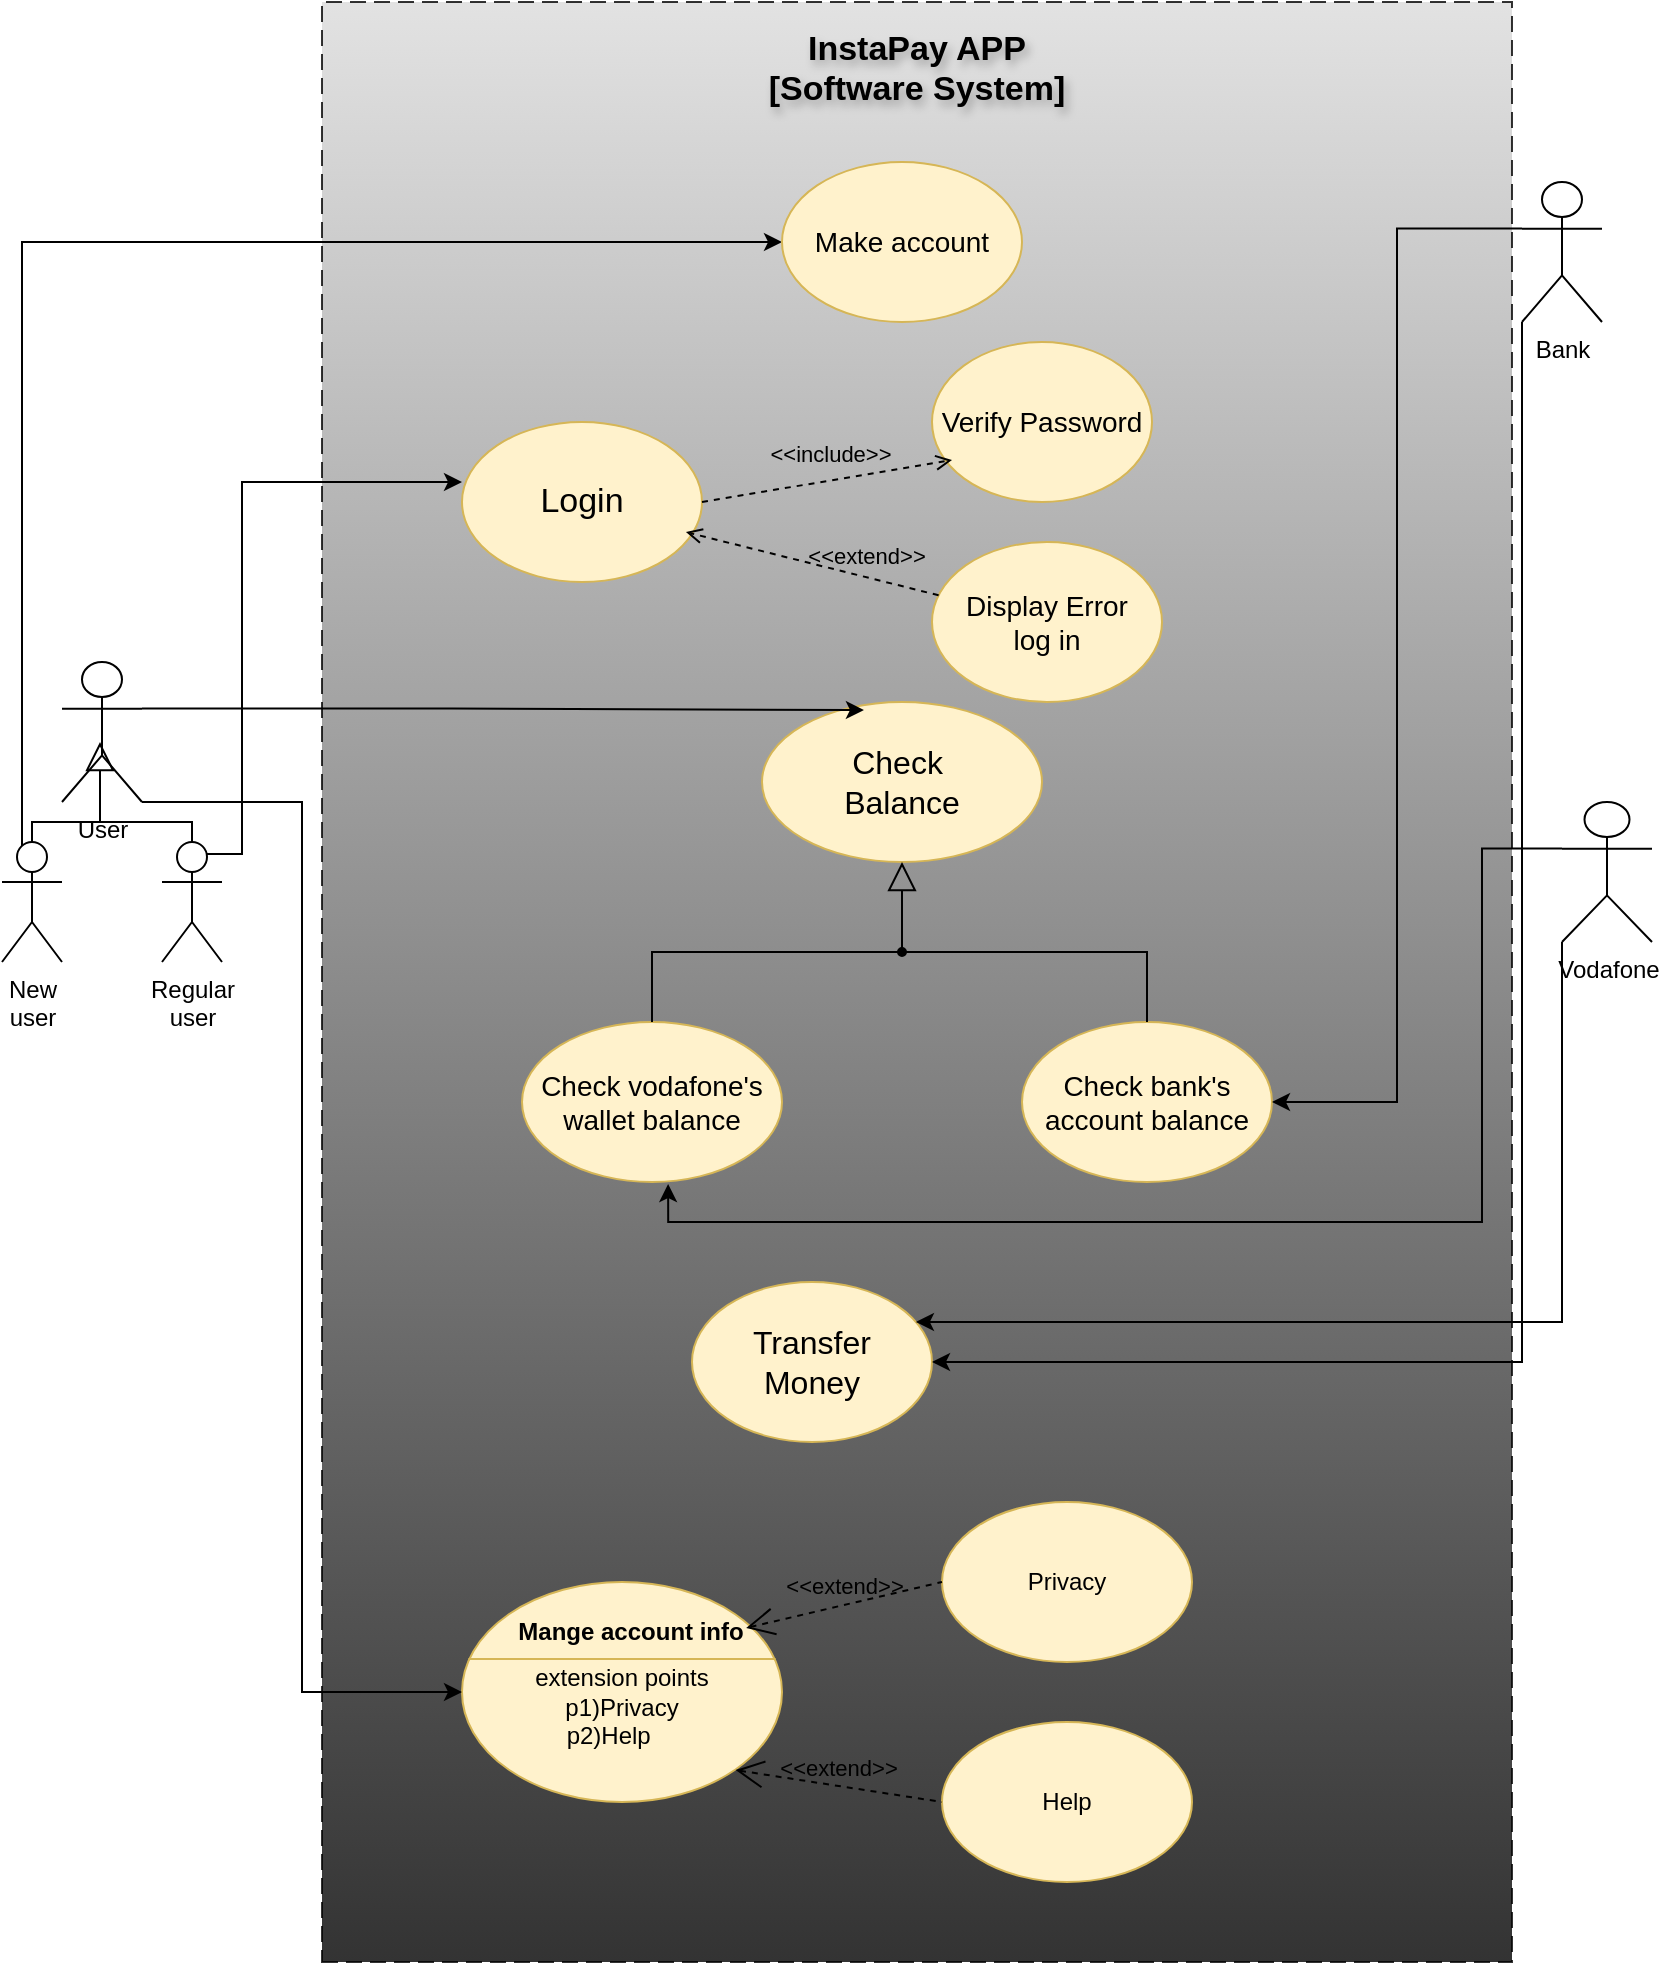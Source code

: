 <mxfile version="25.0.1">
  <diagram id="C5RBs43oDa-KdzZeNtuy" name="Page-1">
    <mxGraphModel dx="880" dy="529" grid="1" gridSize="10" guides="1" tooltips="1" connect="1" arrows="1" fold="1" page="1" pageScale="1" pageWidth="827" pageHeight="1169" background="none" math="0" shadow="0">
      <root>
        <mxCell id="WIyWlLk6GJQsqaUBKTNV-0" />
        <mxCell id="WIyWlLk6GJQsqaUBKTNV-1" parent="WIyWlLk6GJQsqaUBKTNV-0" />
        <object placeholders="1" c4Name="InstaPay APP" c4Type="SystemScopeBoundary" c4Application="Software System" label="%c4Name%&lt;br&gt;[%c4Application%]" id="wq40zb9lQaKxEZ9UK5ey-11">
          <mxCell style="rounded=0;fontSize=17;dashed=1;arcSize=20;fillColor=#DBDBDB;strokeColor=default;labelBackgroundColor=none;align=center;verticalAlign=top;labelBorderColor=none;spacingTop=0;spacing=9;dashPattern=8 4;metaEdit=1;rotatable=0;perimeter=rectanglePerimeter;noLabel=0;labelPadding=0;allowArrows=0;connectable=0;expand=0;recursiveResize=0;editable=1;pointerEvents=0;absoluteArcSize=1;points=[[0.25,0,0],[0.5,0,0],[0.75,0,0],[1,0.25,0],[1,0.5,0],[1,0.75,0],[0.75,1,0],[0.5,1,0],[0.25,1,0],[0,0.75,0],[0,0.5,0],[0,0.25,0]];fillStyle=auto;gradientColor=default;gradientDirection=north;strokeWidth=1;perimeterSpacing=0;opacity=80;glass=0;shadow=0;fontStyle=1;fontFamily=Helvetica;labelPosition=center;verticalLabelPosition=middle;textDirection=ltr;textShadow=1;whiteSpace=wrap;html=1;spacingLeft=0;spacingBottom=0;spacingRight=0;direction=east;flipH=0;flipV=1;container=0;" parent="WIyWlLk6GJQsqaUBKTNV-1" vertex="1">
            <mxGeometry x="160" y="50" width="595" height="980" as="geometry" />
          </mxCell>
        </object>
        <object label="Login" id="wq40zb9lQaKxEZ9UK5ey-12">
          <mxCell style="ellipse;whiteSpace=wrap;html=1;fillColor=#fff2cc;strokeColor=#d6b656;fontStyle=0;fontSize=17;" parent="WIyWlLk6GJQsqaUBKTNV-1" vertex="1">
            <mxGeometry x="230" y="260" width="120" height="80" as="geometry" />
          </mxCell>
        </object>
        <mxCell id="wq40zb9lQaKxEZ9UK5ey-13" value="Verify Password" style="ellipse;whiteSpace=wrap;html=1;fontSize=14;fillColor=#fff2cc;strokeColor=#d6b656;" parent="WIyWlLk6GJQsqaUBKTNV-1" vertex="1">
          <mxGeometry x="465" y="220" width="110" height="80" as="geometry" />
        </mxCell>
        <mxCell id="wq40zb9lQaKxEZ9UK5ey-14" value="Display Error&lt;div style=&quot;font-size: 14px;&quot;&gt;log in&lt;/div&gt;" style="ellipse;whiteSpace=wrap;html=1;fillColor=#fff2cc;strokeColor=#d6b656;fontSize=14;" parent="WIyWlLk6GJQsqaUBKTNV-1" vertex="1">
          <mxGeometry x="465" y="320" width="115" height="80" as="geometry" />
        </mxCell>
        <mxCell id="wq40zb9lQaKxEZ9UK5ey-15" value="&amp;lt;&amp;lt;include&amp;gt;&amp;gt;" style="html=1;verticalAlign=bottom;labelBackgroundColor=none;endArrow=open;endFill=0;dashed=1;rounded=0;entryX=0.091;entryY=0.738;entryDx=0;entryDy=0;entryPerimeter=0;exitX=1;exitY=0.5;exitDx=0;exitDy=0;" parent="WIyWlLk6GJQsqaUBKTNV-1" source="wq40zb9lQaKxEZ9UK5ey-12" target="wq40zb9lQaKxEZ9UK5ey-13" edge="1">
          <mxGeometry x="0.042" y="4" width="160" relative="1" as="geometry">
            <mxPoint x="330" y="180" as="sourcePoint" />
            <mxPoint x="490" y="180" as="targetPoint" />
            <Array as="points" />
            <mxPoint as="offset" />
          </mxGeometry>
        </mxCell>
        <mxCell id="wq40zb9lQaKxEZ9UK5ey-18" value="&amp;lt;&amp;lt;extend&amp;gt;&amp;gt;" style="html=1;verticalAlign=bottom;labelBackgroundColor=none;endArrow=open;endFill=0;dashed=1;rounded=0;entryX=0.933;entryY=0.688;entryDx=0;entryDy=0;entryPerimeter=0;" parent="WIyWlLk6GJQsqaUBKTNV-1" source="wq40zb9lQaKxEZ9UK5ey-14" target="wq40zb9lQaKxEZ9UK5ey-12" edge="1">
          <mxGeometry x="-0.414" y="-1" width="160" relative="1" as="geometry">
            <mxPoint x="330" y="180" as="sourcePoint" />
            <mxPoint x="490" y="180" as="targetPoint" />
            <mxPoint as="offset" />
          </mxGeometry>
        </mxCell>
        <mxCell id="wq40zb9lQaKxEZ9UK5ey-20" value="Check&amp;nbsp;&lt;div style=&quot;font-size: 16px;&quot;&gt;Balance&lt;/div&gt;" style="ellipse;whiteSpace=wrap;html=1;fontSize=16;align=center;fillColor=#fff2cc;strokeColor=#d6b656;" parent="WIyWlLk6GJQsqaUBKTNV-1" vertex="1">
          <mxGeometry x="380" y="400" width="140" height="80" as="geometry" />
        </mxCell>
        <mxCell id="wq40zb9lQaKxEZ9UK5ey-22" value="Transfer&lt;div style=&quot;font-size: 16px;&quot;&gt;Money&lt;/div&gt;" style="ellipse;whiteSpace=wrap;html=1;fillColor=#fff2cc;strokeColor=#d6b656;fontSize=16;" parent="WIyWlLk6GJQsqaUBKTNV-1" vertex="1">
          <mxGeometry x="345" y="690" width="120" height="80" as="geometry" />
        </mxCell>
        <mxCell id="wq40zb9lQaKxEZ9UK5ey-28" value="Check bank&#39;s account balance" style="ellipse;whiteSpace=wrap;html=1;fontSize=14;fillColor=#fff2cc;strokeColor=#d6b656;" parent="WIyWlLk6GJQsqaUBKTNV-1" vertex="1">
          <mxGeometry x="510" y="560" width="125" height="80" as="geometry" />
        </mxCell>
        <mxCell id="wq40zb9lQaKxEZ9UK5ey-29" value="&lt;span style=&quot;font-size: 14px;&quot;&gt;Check vodafone&#39;s wallet balance&lt;/span&gt;" style="ellipse;whiteSpace=wrap;html=1;fillColor=#fff2cc;strokeColor=#d6b656;" parent="WIyWlLk6GJQsqaUBKTNV-1" vertex="1">
          <mxGeometry x="260" y="560" width="130" height="80" as="geometry" />
        </mxCell>
        <mxCell id="wq40zb9lQaKxEZ9UK5ey-39" value="&lt;div&gt;&lt;span style=&quot;background-color: initial;&quot;&gt;User&lt;/span&gt;&lt;/div&gt;" style="shape=umlActor;html=1;verticalLabelPosition=bottom;verticalAlign=top;align=center;" parent="WIyWlLk6GJQsqaUBKTNV-1" vertex="1">
          <mxGeometry x="30" y="380" width="40" height="70" as="geometry" />
        </mxCell>
        <mxCell id="Tr9Js6h852LdCw9TgfBd-26" style="edgeStyle=orthogonalEdgeStyle;rounded=0;orthogonalLoop=1;jettySize=auto;html=1;exitX=0;exitY=1;exitDx=0;exitDy=0;exitPerimeter=0;entryX=1;entryY=0.5;entryDx=0;entryDy=0;" parent="WIyWlLk6GJQsqaUBKTNV-1" source="wq40zb9lQaKxEZ9UK5ey-48" target="wq40zb9lQaKxEZ9UK5ey-22" edge="1">
          <mxGeometry relative="1" as="geometry" />
        </mxCell>
        <mxCell id="rgD5-QKoW8_Qi8IrXqJC-5" style="edgeStyle=orthogonalEdgeStyle;rounded=0;orthogonalLoop=1;jettySize=auto;html=1;exitX=0;exitY=0.333;exitDx=0;exitDy=0;exitPerimeter=0;entryX=1;entryY=0.5;entryDx=0;entryDy=0;" parent="WIyWlLk6GJQsqaUBKTNV-1" source="wq40zb9lQaKxEZ9UK5ey-48" target="wq40zb9lQaKxEZ9UK5ey-28" edge="1">
          <mxGeometry relative="1" as="geometry" />
        </mxCell>
        <mxCell id="wq40zb9lQaKxEZ9UK5ey-48" value="Bank" style="shape=umlActor;html=1;verticalLabelPosition=bottom;verticalAlign=top;align=center;" parent="WIyWlLk6GJQsqaUBKTNV-1" vertex="1">
          <mxGeometry x="760" y="140" width="40" height="70" as="geometry" />
        </mxCell>
        <mxCell id="Tr9Js6h852LdCw9TgfBd-24" style="edgeStyle=orthogonalEdgeStyle;rounded=0;orthogonalLoop=1;jettySize=auto;html=1;exitX=0;exitY=1;exitDx=0;exitDy=0;exitPerimeter=0;" parent="WIyWlLk6GJQsqaUBKTNV-1" source="wq40zb9lQaKxEZ9UK5ey-56" target="wq40zb9lQaKxEZ9UK5ey-22" edge="1">
          <mxGeometry relative="1" as="geometry">
            <Array as="points">
              <mxPoint x="780" y="710" />
            </Array>
            <mxPoint x="447" y="758" as="targetPoint" />
          </mxGeometry>
        </mxCell>
        <mxCell id="wq40zb9lQaKxEZ9UK5ey-56" value="Vodafone" style="shape=umlActor;html=1;verticalLabelPosition=bottom;verticalAlign=top;align=center;" parent="WIyWlLk6GJQsqaUBKTNV-1" vertex="1">
          <mxGeometry x="780" y="450" width="45" height="70" as="geometry" />
        </mxCell>
        <mxCell id="Tr9Js6h852LdCw9TgfBd-15" style="edgeStyle=orthogonalEdgeStyle;rounded=0;orthogonalLoop=1;jettySize=auto;html=1;exitX=1;exitY=0.5;exitDx=0;exitDy=0;" parent="WIyWlLk6GJQsqaUBKTNV-1" edge="1">
          <mxGeometry relative="1" as="geometry">
            <mxPoint x="412" y="515" as="targetPoint" />
            <mxPoint x="412" y="515" as="sourcePoint" />
          </mxGeometry>
        </mxCell>
        <mxCell id="Tr9Js6h852LdCw9TgfBd-41" value="&lt;br&gt;extension points&lt;br&gt;p1)Privacy&lt;div&gt;&lt;span style=&quot;background-color: initial;&quot;&gt;p2)Help&amp;nbsp; &amp;nbsp;&amp;nbsp;&lt;/span&gt;&lt;/div&gt;" style="html=1;shape=mxgraph.sysml.useCaseExtPt;whiteSpace=wrap;align=center;fillColor=#fff2cc;strokeColor=#d6b656;" parent="WIyWlLk6GJQsqaUBKTNV-1" vertex="1">
          <mxGeometry x="230" y="840" width="160" height="110" as="geometry" />
        </mxCell>
        <mxCell id="Tr9Js6h852LdCw9TgfBd-42" value="Mange account info" style="resizable=0;html=1;verticalAlign=middle;align=center;labelBackgroundColor=none;fontStyle=1;" parent="Tr9Js6h852LdCw9TgfBd-41" connectable="0" vertex="1">
          <mxGeometry x="80" y="23.375" as="geometry">
            <mxPoint x="4" y="1" as="offset" />
          </mxGeometry>
        </mxCell>
        <mxCell id="Tr9Js6h852LdCw9TgfBd-44" value="Privacy" style="ellipse;whiteSpace=wrap;html=1;fillColor=#fff2cc;strokeColor=#d6b656;" parent="WIyWlLk6GJQsqaUBKTNV-1" vertex="1">
          <mxGeometry x="470" y="800" width="125" height="80" as="geometry" />
        </mxCell>
        <mxCell id="Tr9Js6h852LdCw9TgfBd-45" value="Help" style="ellipse;whiteSpace=wrap;html=1;fillColor=#fff2cc;strokeColor=#d6b656;" parent="WIyWlLk6GJQsqaUBKTNV-1" vertex="1">
          <mxGeometry x="470" y="910" width="125" height="80" as="geometry" />
        </mxCell>
        <mxCell id="Tr9Js6h852LdCw9TgfBd-46" value="&amp;lt;&amp;lt;extend&amp;gt;&amp;gt;" style="edgeStyle=none;html=1;startArrow=open;endArrow=none;startSize=12;verticalAlign=bottom;dashed=1;labelBackgroundColor=none;rounded=0;entryX=0;entryY=0.5;entryDx=0;entryDy=0;exitX=0.855;exitY=0.855;exitDx=0;exitDy=0;exitPerimeter=0;" parent="WIyWlLk6GJQsqaUBKTNV-1" source="Tr9Js6h852LdCw9TgfBd-41" target="Tr9Js6h852LdCw9TgfBd-45" edge="1">
          <mxGeometry width="160" relative="1" as="geometry">
            <mxPoint x="330" y="900" as="sourcePoint" />
            <mxPoint x="490" y="900" as="targetPoint" />
          </mxGeometry>
        </mxCell>
        <mxCell id="Tr9Js6h852LdCw9TgfBd-47" value="&amp;lt;&amp;lt;extend&amp;gt;&amp;gt;" style="edgeStyle=none;html=1;startArrow=open;endArrow=none;startSize=12;verticalAlign=bottom;dashed=1;labelBackgroundColor=none;rounded=0;entryX=0;entryY=0.5;entryDx=0;entryDy=0;exitX=0.888;exitY=0.209;exitDx=0;exitDy=0;exitPerimeter=0;strokeWidth=1;" parent="WIyWlLk6GJQsqaUBKTNV-1" source="Tr9Js6h852LdCw9TgfBd-41" target="Tr9Js6h852LdCw9TgfBd-44" edge="1">
          <mxGeometry width="160" relative="1" as="geometry">
            <mxPoint x="330" y="900" as="sourcePoint" />
            <mxPoint x="490" y="900" as="targetPoint" />
          </mxGeometry>
        </mxCell>
        <mxCell id="Tr9Js6h852LdCw9TgfBd-48" value="Regular&lt;div&gt;user&lt;/div&gt;" style="shape=umlActor;html=1;verticalLabelPosition=bottom;verticalAlign=top;align=center;" parent="WIyWlLk6GJQsqaUBKTNV-1" vertex="1">
          <mxGeometry x="80" y="470" width="30" height="60" as="geometry" />
        </mxCell>
        <mxCell id="qKMHblmhMZpfbqK5lc5K-0" style="edgeStyle=orthogonalEdgeStyle;rounded=0;orthogonalLoop=1;jettySize=auto;html=1;exitX=0.25;exitY=0.1;exitDx=0;exitDy=0;exitPerimeter=0;entryX=0;entryY=0.5;entryDx=0;entryDy=0;" edge="1" parent="WIyWlLk6GJQsqaUBKTNV-1" source="Tr9Js6h852LdCw9TgfBd-52" target="rgD5-QKoW8_Qi8IrXqJC-7">
          <mxGeometry relative="1" as="geometry">
            <Array as="points">
              <mxPoint x="10" y="476" />
              <mxPoint x="10" y="170" />
            </Array>
          </mxGeometry>
        </mxCell>
        <mxCell id="Tr9Js6h852LdCw9TgfBd-52" value="New&lt;div&gt;user&lt;/div&gt;" style="shape=umlActor;html=1;verticalLabelPosition=bottom;verticalAlign=top;align=center;" parent="WIyWlLk6GJQsqaUBKTNV-1" vertex="1">
          <mxGeometry y="470" width="30" height="60" as="geometry" />
        </mxCell>
        <mxCell id="Tr9Js6h852LdCw9TgfBd-55" value="" style="edgeStyle=elbowEdgeStyle;html=1;endSize=12;endArrow=block;endFill=0;elbow=horizontal;rounded=0;labelBackgroundColor=default;fontFamily=Helvetica;fontSize=11;fontColor=default;shape=connector;entryX=0.475;entryY=0.571;entryDx=0;entryDy=0;entryPerimeter=0;" parent="WIyWlLk6GJQsqaUBKTNV-1" target="wq40zb9lQaKxEZ9UK5ey-39" edge="1">
          <mxGeometry x="1" relative="1" as="geometry">
            <mxPoint x="410" y="480" as="targetPoint" />
            <mxPoint x="50" y="460" as="sourcePoint" />
            <Array as="points">
              <mxPoint x="49" y="430" />
            </Array>
          </mxGeometry>
        </mxCell>
        <mxCell id="Tr9Js6h852LdCw9TgfBd-62" value="" style="edgeStyle=elbowEdgeStyle;html=1;elbow=horizontal;verticalAlign=bottom;endArrow=none;rounded=0;labelBackgroundColor=default;fontFamily=Helvetica;fontSize=11;fontColor=default;startSize=14;shape=connector;exitX=0.5;exitY=0;exitDx=0;exitDy=0;exitPerimeter=0;entryX=0.5;entryY=0;entryDx=0;entryDy=0;entryPerimeter=0;" parent="WIyWlLk6GJQsqaUBKTNV-1" source="Tr9Js6h852LdCw9TgfBd-52" target="Tr9Js6h852LdCw9TgfBd-48" edge="1">
          <mxGeometry x="1" relative="1" as="geometry">
            <mxPoint x="458" y="515" as="targetPoint" />
            <Array as="points">
              <mxPoint x="20" y="460" />
            </Array>
            <mxPoint x="350" y="490" as="sourcePoint" />
          </mxGeometry>
        </mxCell>
        <mxCell id="Tr9Js6h852LdCw9TgfBd-66" style="edgeStyle=orthogonalEdgeStyle;rounded=0;orthogonalLoop=1;jettySize=auto;html=1;exitX=1;exitY=1;exitDx=0;exitDy=0;exitPerimeter=0;entryX=0;entryY=0.5;entryDx=0;entryDy=0;entryPerimeter=0;" parent="WIyWlLk6GJQsqaUBKTNV-1" source="wq40zb9lQaKxEZ9UK5ey-39" target="Tr9Js6h852LdCw9TgfBd-41" edge="1">
          <mxGeometry relative="1" as="geometry">
            <Array as="points">
              <mxPoint x="150" y="450" />
              <mxPoint x="150" y="895" />
            </Array>
          </mxGeometry>
        </mxCell>
        <mxCell id="rgD5-QKoW8_Qi8IrXqJC-0" value="" style="verticalAlign=bottom;html=1;ellipse;fillColor=strokeColor;fontFamily=Helvetica;fontSize=11;fontColor=default;" parent="WIyWlLk6GJQsqaUBKTNV-1" vertex="1">
          <mxGeometry x="448" y="523" width="4" height="4" as="geometry" />
        </mxCell>
        <mxCell id="rgD5-QKoW8_Qi8IrXqJC-1" value="" style="edgeStyle=elbowEdgeStyle;html=1;endSize=12;endArrow=block;endFill=0;elbow=horizontal;rounded=0;labelBackgroundColor=default;fontFamily=Helvetica;fontSize=11;fontColor=default;shape=connector;" parent="WIyWlLk6GJQsqaUBKTNV-1" source="rgD5-QKoW8_Qi8IrXqJC-0" target="wq40zb9lQaKxEZ9UK5ey-20" edge="1">
          <mxGeometry x="1" relative="1" as="geometry">
            <mxPoint x="450" y="500" as="targetPoint" />
          </mxGeometry>
        </mxCell>
        <mxCell id="rgD5-QKoW8_Qi8IrXqJC-2" value="" style="edgeStyle=elbowEdgeStyle;html=1;elbow=vertical;verticalAlign=bottom;endArrow=none;rounded=0;labelBackgroundColor=default;fontFamily=Helvetica;fontSize=11;fontColor=default;startSize=14;shape=connector;" parent="WIyWlLk6GJQsqaUBKTNV-1" source="rgD5-QKoW8_Qi8IrXqJC-0" target="wq40zb9lQaKxEZ9UK5ey-28" edge="1">
          <mxGeometry x="1" relative="1" as="geometry">
            <mxPoint x="520" y="560" as="targetPoint" />
            <Array as="points">
              <mxPoint x="490" y="525" />
            </Array>
          </mxGeometry>
        </mxCell>
        <mxCell id="rgD5-QKoW8_Qi8IrXqJC-3" value="" style="edgeStyle=elbowEdgeStyle;html=1;elbow=vertical;verticalAlign=bottom;endArrow=none;rounded=0;labelBackgroundColor=default;fontFamily=Helvetica;fontSize=11;fontColor=default;startSize=14;shape=connector;" parent="WIyWlLk6GJQsqaUBKTNV-1" source="rgD5-QKoW8_Qi8IrXqJC-0" target="wq40zb9lQaKxEZ9UK5ey-29" edge="1">
          <mxGeometry x="1" relative="1" as="geometry">
            <mxPoint x="380" y="550" as="targetPoint" />
            <Array as="points">
              <mxPoint x="410" y="525" />
            </Array>
          </mxGeometry>
        </mxCell>
        <mxCell id="rgD5-QKoW8_Qi8IrXqJC-4" style="edgeStyle=orthogonalEdgeStyle;rounded=0;orthogonalLoop=1;jettySize=auto;html=1;exitX=1;exitY=0.333;exitDx=0;exitDy=0;exitPerimeter=0;entryX=0.364;entryY=0.05;entryDx=0;entryDy=0;entryPerimeter=0;" parent="WIyWlLk6GJQsqaUBKTNV-1" source="wq40zb9lQaKxEZ9UK5ey-39" target="wq40zb9lQaKxEZ9UK5ey-20" edge="1">
          <mxGeometry relative="1" as="geometry" />
        </mxCell>
        <mxCell id="rgD5-QKoW8_Qi8IrXqJC-6" style="edgeStyle=orthogonalEdgeStyle;rounded=0;orthogonalLoop=1;jettySize=auto;html=1;exitX=0;exitY=0.333;exitDx=0;exitDy=0;exitPerimeter=0;entryX=0.562;entryY=1.013;entryDx=0;entryDy=0;entryPerimeter=0;" parent="WIyWlLk6GJQsqaUBKTNV-1" source="wq40zb9lQaKxEZ9UK5ey-56" target="wq40zb9lQaKxEZ9UK5ey-29" edge="1">
          <mxGeometry relative="1" as="geometry">
            <Array as="points">
              <mxPoint x="740" y="473" />
              <mxPoint x="740" y="660" />
              <mxPoint x="333" y="660" />
            </Array>
          </mxGeometry>
        </mxCell>
        <mxCell id="rgD5-QKoW8_Qi8IrXqJC-7" value="Make account" style="ellipse;whiteSpace=wrap;html=1;fillColor=#fff2cc;strokeColor=#d6b656;fontSize=14;" parent="WIyWlLk6GJQsqaUBKTNV-1" vertex="1">
          <mxGeometry x="390" y="130" width="120" height="80" as="geometry" />
        </mxCell>
        <mxCell id="qKMHblmhMZpfbqK5lc5K-1" style="edgeStyle=orthogonalEdgeStyle;rounded=0;orthogonalLoop=1;jettySize=auto;html=1;exitX=0.75;exitY=0.1;exitDx=0;exitDy=0;exitPerimeter=0;entryX=0;entryY=0.375;entryDx=0;entryDy=0;entryPerimeter=0;" edge="1" parent="WIyWlLk6GJQsqaUBKTNV-1" source="Tr9Js6h852LdCw9TgfBd-48" target="wq40zb9lQaKxEZ9UK5ey-12">
          <mxGeometry relative="1" as="geometry">
            <Array as="points">
              <mxPoint x="120" y="476" />
              <mxPoint x="120" y="290" />
            </Array>
          </mxGeometry>
        </mxCell>
      </root>
    </mxGraphModel>
  </diagram>
</mxfile>
